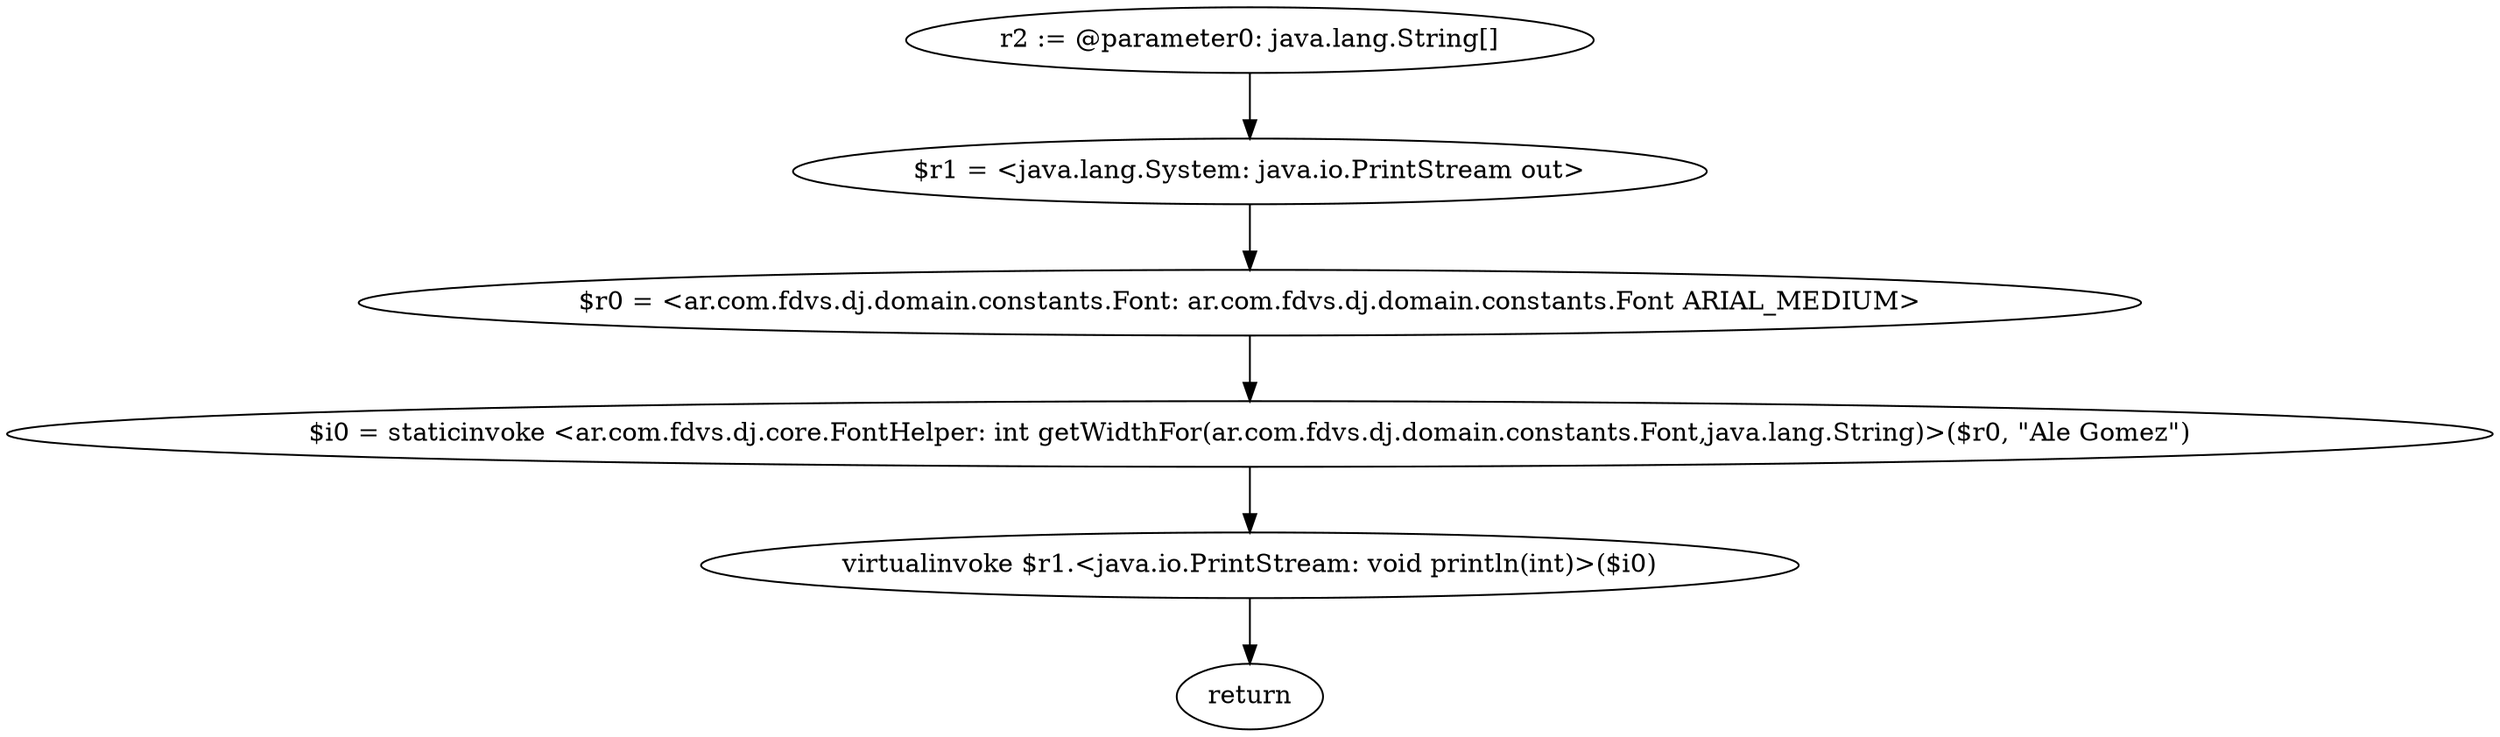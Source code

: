 digraph "unitGraph" {
    "r2 := @parameter0: java.lang.String[]"
    "$r1 = <java.lang.System: java.io.PrintStream out>"
    "$r0 = <ar.com.fdvs.dj.domain.constants.Font: ar.com.fdvs.dj.domain.constants.Font ARIAL_MEDIUM>"
    "$i0 = staticinvoke <ar.com.fdvs.dj.core.FontHelper: int getWidthFor(ar.com.fdvs.dj.domain.constants.Font,java.lang.String)>($r0, \"Ale Gomez\")"
    "virtualinvoke $r1.<java.io.PrintStream: void println(int)>($i0)"
    "return"
    "r2 := @parameter0: java.lang.String[]"->"$r1 = <java.lang.System: java.io.PrintStream out>";
    "$r1 = <java.lang.System: java.io.PrintStream out>"->"$r0 = <ar.com.fdvs.dj.domain.constants.Font: ar.com.fdvs.dj.domain.constants.Font ARIAL_MEDIUM>";
    "$r0 = <ar.com.fdvs.dj.domain.constants.Font: ar.com.fdvs.dj.domain.constants.Font ARIAL_MEDIUM>"->"$i0 = staticinvoke <ar.com.fdvs.dj.core.FontHelper: int getWidthFor(ar.com.fdvs.dj.domain.constants.Font,java.lang.String)>($r0, \"Ale Gomez\")";
    "$i0 = staticinvoke <ar.com.fdvs.dj.core.FontHelper: int getWidthFor(ar.com.fdvs.dj.domain.constants.Font,java.lang.String)>($r0, \"Ale Gomez\")"->"virtualinvoke $r1.<java.io.PrintStream: void println(int)>($i0)";
    "virtualinvoke $r1.<java.io.PrintStream: void println(int)>($i0)"->"return";
}
